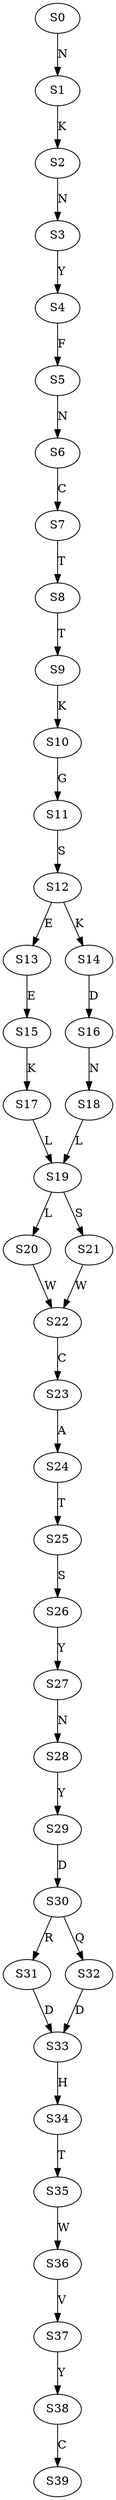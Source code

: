 strict digraph  {
	S0 -> S1 [ label = N ];
	S1 -> S2 [ label = K ];
	S2 -> S3 [ label = N ];
	S3 -> S4 [ label = Y ];
	S4 -> S5 [ label = F ];
	S5 -> S6 [ label = N ];
	S6 -> S7 [ label = C ];
	S7 -> S8 [ label = T ];
	S8 -> S9 [ label = T ];
	S9 -> S10 [ label = K ];
	S10 -> S11 [ label = G ];
	S11 -> S12 [ label = S ];
	S12 -> S13 [ label = E ];
	S12 -> S14 [ label = K ];
	S13 -> S15 [ label = E ];
	S14 -> S16 [ label = D ];
	S15 -> S17 [ label = K ];
	S16 -> S18 [ label = N ];
	S17 -> S19 [ label = L ];
	S18 -> S19 [ label = L ];
	S19 -> S20 [ label = L ];
	S19 -> S21 [ label = S ];
	S20 -> S22 [ label = W ];
	S21 -> S22 [ label = W ];
	S22 -> S23 [ label = C ];
	S23 -> S24 [ label = A ];
	S24 -> S25 [ label = T ];
	S25 -> S26 [ label = S ];
	S26 -> S27 [ label = Y ];
	S27 -> S28 [ label = N ];
	S28 -> S29 [ label = Y ];
	S29 -> S30 [ label = D ];
	S30 -> S31 [ label = R ];
	S30 -> S32 [ label = Q ];
	S31 -> S33 [ label = D ];
	S32 -> S33 [ label = D ];
	S33 -> S34 [ label = H ];
	S34 -> S35 [ label = T ];
	S35 -> S36 [ label = W ];
	S36 -> S37 [ label = V ];
	S37 -> S38 [ label = Y ];
	S38 -> S39 [ label = C ];
}
